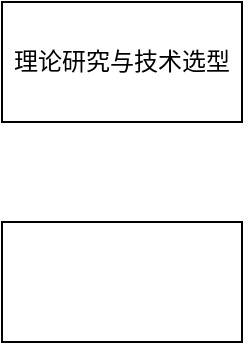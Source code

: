 <mxfile version="14.6.10" type="github">
  <diagram id="VPL3twVlXmOfuraQBluj" name="第 1 页">
    <mxGraphModel dx="285" dy="427" grid="1" gridSize="10" guides="1" tooltips="1" connect="1" arrows="1" fold="1" page="1" pageScale="1" pageWidth="827" pageHeight="1169" math="0" shadow="0">
      <root>
        <mxCell id="0" />
        <mxCell id="1" parent="0" />
        <mxCell id="V8DIiMV9YnRs5j7EAqe4-1" value="理论研究与技术选型" style="rounded=0;whiteSpace=wrap;html=1;" vertex="1" parent="1">
          <mxGeometry x="250" y="360" width="120" height="60" as="geometry" />
        </mxCell>
        <mxCell id="V8DIiMV9YnRs5j7EAqe4-2" value="" style="rounded=0;whiteSpace=wrap;html=1;" vertex="1" parent="1">
          <mxGeometry x="250" y="470" width="120" height="60" as="geometry" />
        </mxCell>
      </root>
    </mxGraphModel>
  </diagram>
</mxfile>
